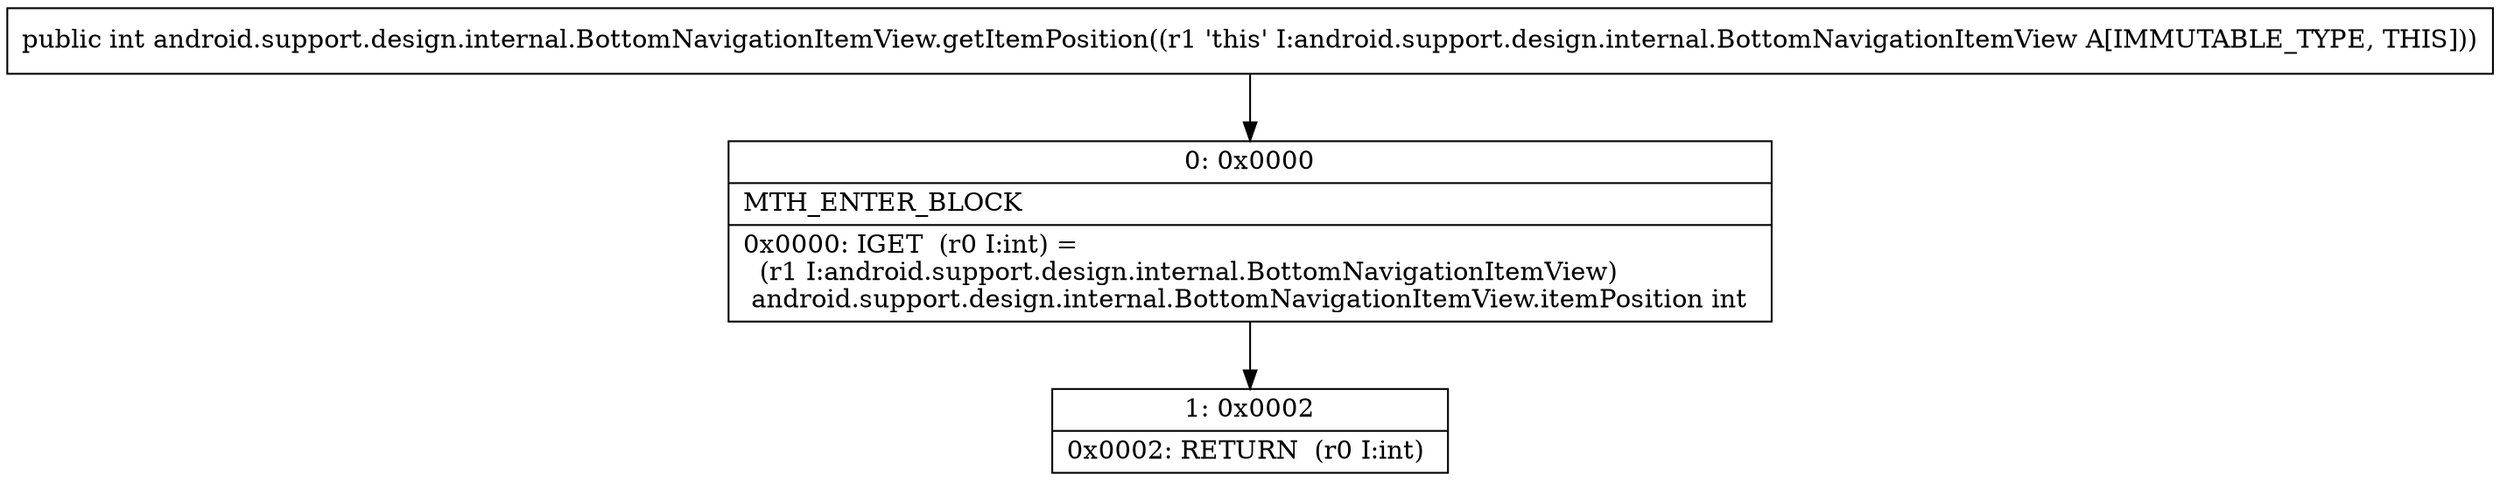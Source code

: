 digraph "CFG forandroid.support.design.internal.BottomNavigationItemView.getItemPosition()I" {
Node_0 [shape=record,label="{0\:\ 0x0000|MTH_ENTER_BLOCK\l|0x0000: IGET  (r0 I:int) = \l  (r1 I:android.support.design.internal.BottomNavigationItemView)\l android.support.design.internal.BottomNavigationItemView.itemPosition int \l}"];
Node_1 [shape=record,label="{1\:\ 0x0002|0x0002: RETURN  (r0 I:int) \l}"];
MethodNode[shape=record,label="{public int android.support.design.internal.BottomNavigationItemView.getItemPosition((r1 'this' I:android.support.design.internal.BottomNavigationItemView A[IMMUTABLE_TYPE, THIS])) }"];
MethodNode -> Node_0;
Node_0 -> Node_1;
}

